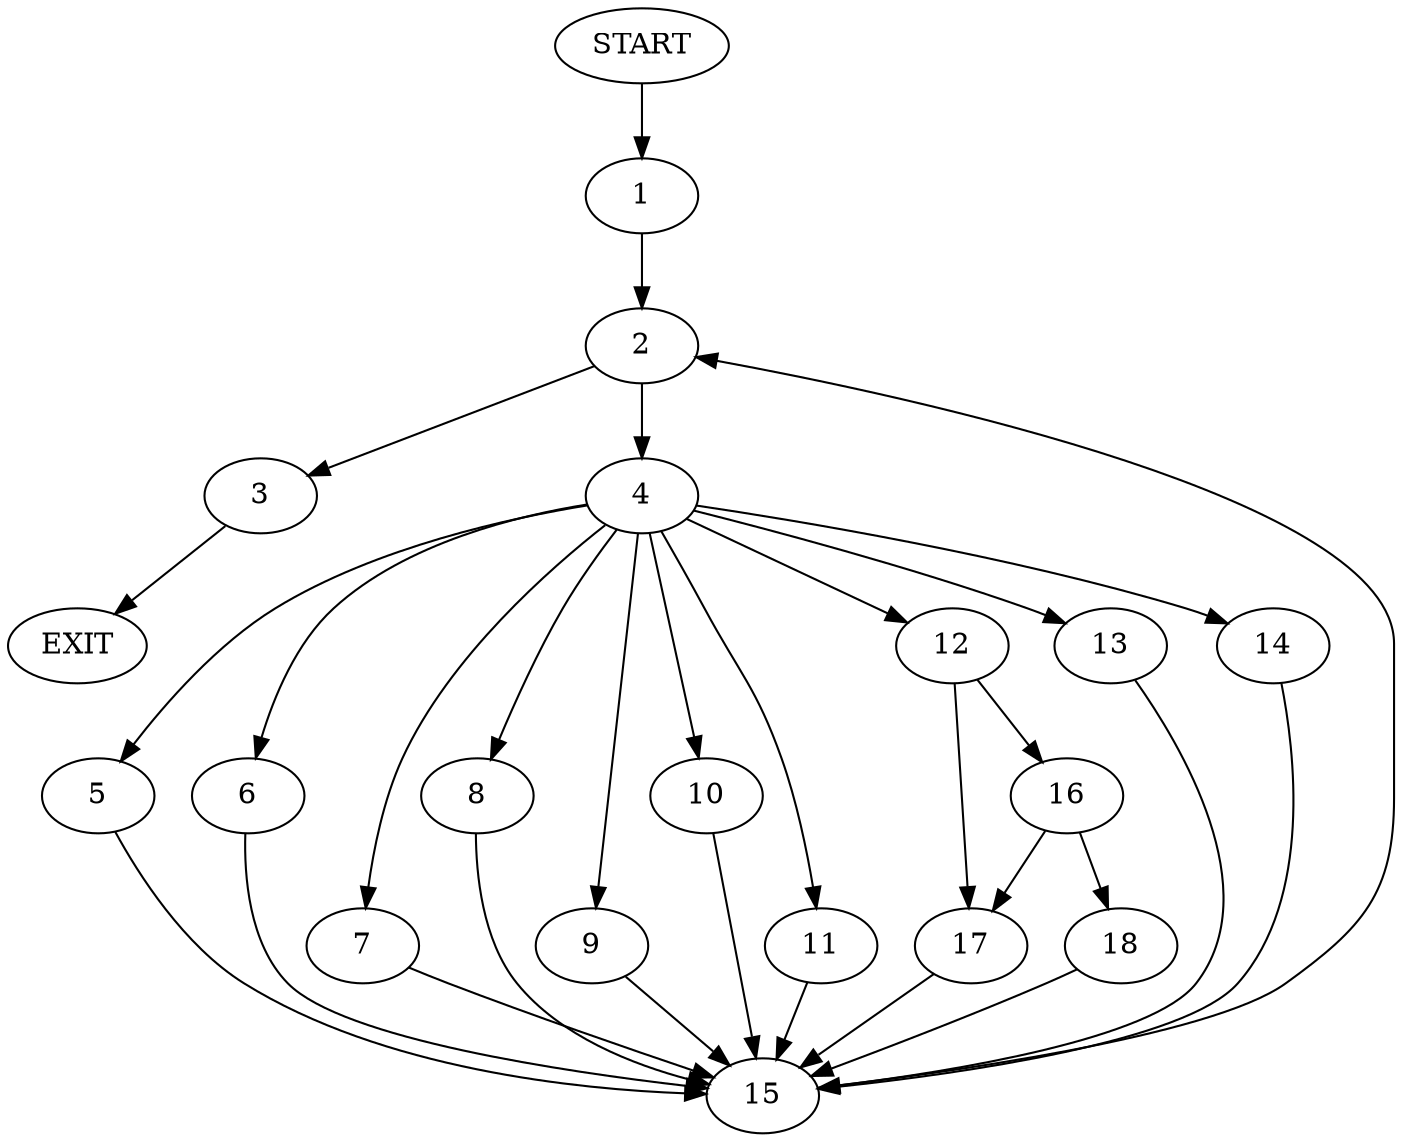 digraph {
0 [label="START"]
19 [label="EXIT"]
0 -> 1
1 -> 2
2 -> 3
2 -> 4
4 -> 5
4 -> 6
4 -> 7
4 -> 8
4 -> 9
4 -> 10
4 -> 11
4 -> 12
4 -> 13
4 -> 14
3 -> 19
5 -> 15
10 -> 15
6 -> 15
9 -> 15
11 -> 15
13 -> 15
7 -> 15
12 -> 16
12 -> 17
8 -> 15
14 -> 15
15 -> 2
16 -> 18
16 -> 17
17 -> 15
18 -> 15
}
